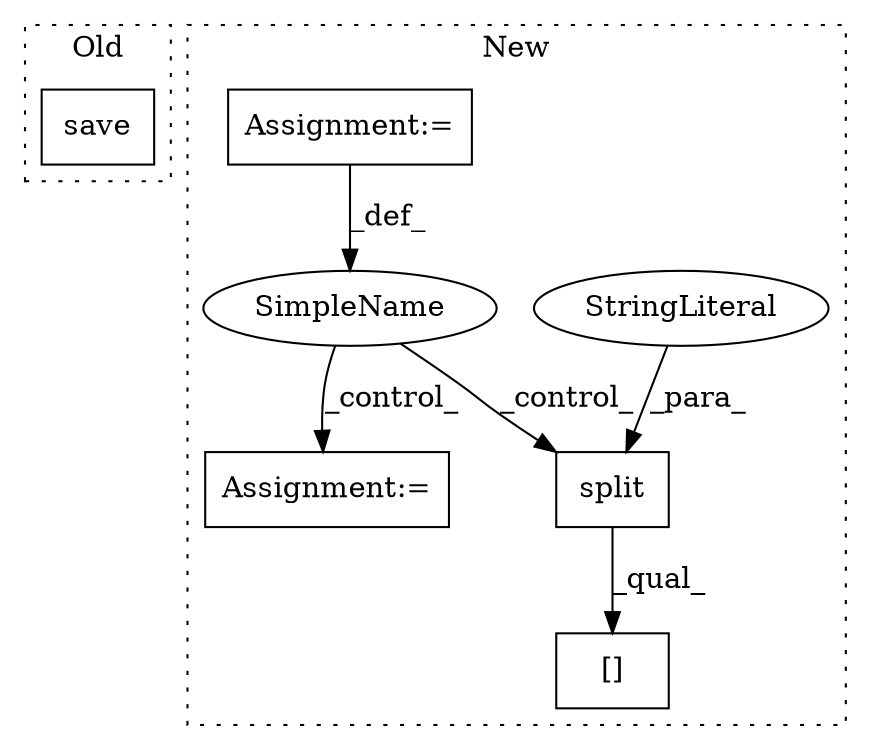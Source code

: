 digraph G {
subgraph cluster0 {
1 [label="save" a="32" s="5385,5394" l="5,1" shape="box"];
label = "Old";
style="dotted";
}
subgraph cluster1 {
2 [label="split" a="32" s="5525,5534" l="6,1" shape="box"];
3 [label="StringLiteral" a="45" s="5531" l="3" shape="ellipse"];
4 [label="[]" a="2" s="5520,5538" l="16,1" shape="box"];
5 [label="SimpleName" a="42" s="" l="" shape="ellipse"];
6 [label="Assignment:=" a="7" s="5494" l="4" shape="box"];
7 [label="Assignment:=" a="7" s="4946" l="5" shape="box"];
label = "New";
style="dotted";
}
2 -> 4 [label="_qual_"];
3 -> 2 [label="_para_"];
5 -> 6 [label="_control_"];
5 -> 2 [label="_control_"];
7 -> 5 [label="_def_"];
}